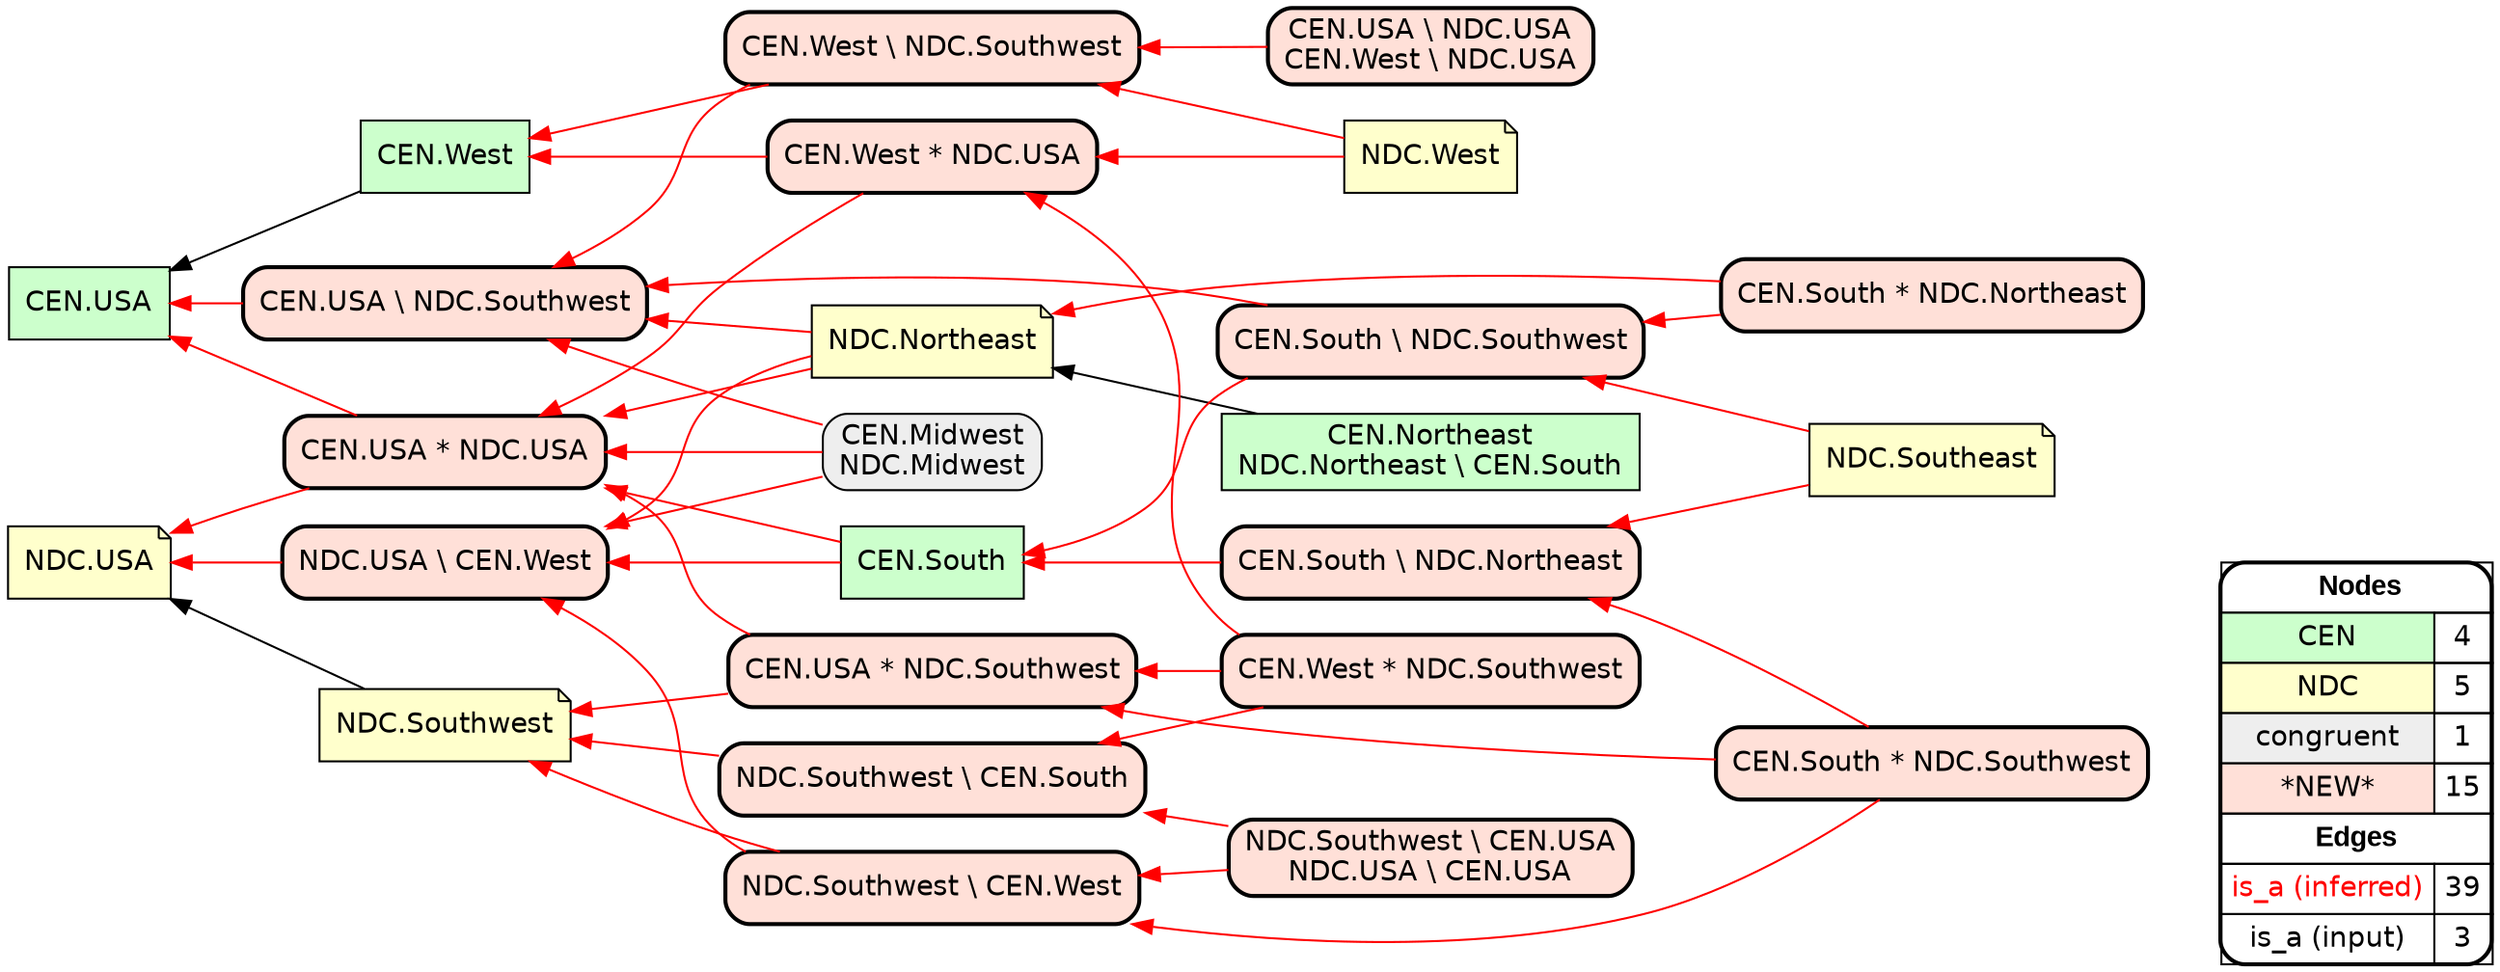 digraph{
rankdir=RL
node[shape=box style=filled fillcolor="#CCFFCC" fontname="helvetica"] 
"CEN.USA"
"CEN.West"
"CEN.Northeast\nNDC.Northeast \\ CEN.South"
"CEN.South"
node[shape=note style=filled fillcolor="#FFFFCC" fontname="helvetica"] 
"NDC.Southwest"
"NDC.USA"
"NDC.Southeast"
"NDC.West"
"NDC.Northeast"
node[shape=box style="filled,rounded" fillcolor="#EEEEEE" fontname="helvetica"] 
"CEN.Midwest\nNDC.Midwest"
node[shape=box style="filled,rounded,bold" fillcolor="#FFE0D8" fontname="helvetica"] 
"NDC.Southwest \\ CEN.USA\nNDC.USA \\ CEN.USA"
"NDC.USA \\ CEN.West"
"CEN.South \\ NDC.Southwest"
"CEN.USA \\ NDC.USA\nCEN.West \\ NDC.USA"
"CEN.West * NDC.Southwest"
"NDC.Southwest \\ CEN.West"
"CEN.USA \\ NDC.Southwest"
"CEN.USA * NDC.USA"
"CEN.South * NDC.Southwest"
"CEN.West * NDC.USA"
"CEN.South \\ NDC.Northeast"
"NDC.Southwest \\ CEN.South"
"CEN.USA * NDC.Southwest"
"CEN.West \\ NDC.Southwest"
"CEN.South * NDC.Northeast"
edge[arrowhead=normal style=dotted color="#000000" constraint=true penwidth=1]
edge[arrowhead=normal style=solid color="#FF0000" constraint=true penwidth=1]
"CEN.USA * NDC.Southwest" -> "NDC.Southwest"
"NDC.Northeast" -> "CEN.USA \\ NDC.Southwest"
"NDC.Southwest \\ CEN.USA\nNDC.USA \\ CEN.USA" -> "NDC.Southwest \\ CEN.West"
"CEN.USA \\ NDC.USA\nCEN.West \\ NDC.USA" -> "CEN.West \\ NDC.Southwest"
"CEN.West * NDC.USA" -> "CEN.USA * NDC.USA"
"CEN.South * NDC.Southwest" -> "NDC.Southwest \\ CEN.West"
"CEN.USA * NDC.USA" -> "NDC.USA"
"CEN.Midwest\nNDC.Midwest" -> "CEN.USA \\ NDC.Southwest"
"NDC.Southwest \\ CEN.USA\nNDC.USA \\ CEN.USA" -> "NDC.Southwest \\ CEN.South"
"CEN.South" -> "CEN.USA * NDC.USA"
"CEN.South * NDC.Southwest" -> "CEN.USA * NDC.Southwest"
"CEN.West \\ NDC.Southwest" -> "CEN.USA \\ NDC.Southwest"
"CEN.USA \\ NDC.Southwest" -> "CEN.USA"
"CEN.USA * NDC.USA" -> "CEN.USA"
"NDC.Northeast" -> "NDC.USA \\ CEN.West"
"NDC.Northeast" -> "CEN.USA * NDC.USA"
"CEN.South \\ NDC.Northeast" -> "CEN.South"
"CEN.West * NDC.Southwest" -> "CEN.USA * NDC.Southwest"
"CEN.Midwest\nNDC.Midwest" -> "CEN.USA * NDC.USA"
"NDC.Southeast" -> "CEN.South \\ NDC.Northeast"
"CEN.South * NDC.Southwest" -> "CEN.South \\ NDC.Northeast"
"CEN.West \\ NDC.Southwest" -> "CEN.West"
"CEN.West * NDC.Southwest" -> "CEN.West * NDC.USA"
"NDC.Southeast" -> "CEN.South \\ NDC.Southwest"
"NDC.Southwest \\ CEN.West" -> "NDC.Southwest"
"CEN.USA * NDC.Southwest" -> "CEN.USA * NDC.USA"
"CEN.South" -> "NDC.USA \\ CEN.West"
"CEN.West * NDC.Southwest" -> "NDC.Southwest \\ CEN.South"
"CEN.South \\ NDC.Southwest" -> "CEN.South"
"NDC.Southwest \\ CEN.West" -> "NDC.USA \\ CEN.West"
"NDC.USA \\ CEN.West" -> "NDC.USA"
"CEN.West * NDC.USA" -> "CEN.West"
"NDC.Southwest \\ CEN.South" -> "NDC.Southwest"
"CEN.South \\ NDC.Southwest" -> "CEN.USA \\ NDC.Southwest"
"NDC.West" -> "CEN.West \\ NDC.Southwest"
"CEN.South * NDC.Northeast" -> "CEN.South \\ NDC.Southwest"
"NDC.West" -> "CEN.West * NDC.USA"
"CEN.South * NDC.Northeast" -> "NDC.Northeast"
"CEN.Midwest\nNDC.Midwest" -> "NDC.USA \\ CEN.West"
edge[arrowhead=normal style=solid color="#000000" constraint=true penwidth=1]
"NDC.Southwest" -> "NDC.USA"
"CEN.Northeast\nNDC.Northeast \\ CEN.South" -> "NDC.Northeast"
"CEN.West" -> "CEN.USA"
node[shape=box] 
{rank=source Legend [fillcolor= white margin=0 label=< 
 <TABLE BORDER="0" CELLBORDER="1" CELLSPACING="0" CELLPADDING="4"> 
<TR> <TD COLSPAN="2"><font face="Arial Black"> Nodes</font></TD> </TR> 
<TR> 
 <TD bgcolor="#CCFFCC" fontname="helvetica">CEN</TD> 
 <TD>4</TD> 
 </TR> 
<TR> 
 <TD bgcolor="#FFFFCC" fontname="helvetica">NDC</TD> 
 <TD>5</TD> 
 </TR> 
<TR> 
 <TD bgcolor="#EEEEEE" fontname="helvetica">congruent</TD> 
 <TD>1</TD> 
 </TR> 
<TR> 
 <TD bgcolor="#FFE0D8" fontname="helvetica">*NEW*</TD> 
 <TD>15</TD> 
 </TR> 
<TR> <TD COLSPAN="2"><font face = "Arial Black"> Edges </font></TD> </TR> 
<TR> 
 <TD><font color ="#FF0000">is_a (inferred)</font></TD><TD>39</TD>
</TR>
<TR> 
 <TD><font color ="#000000">is_a (input)</font></TD><TD>3</TD>
</TR>
</TABLE> 
 >] } 
}
